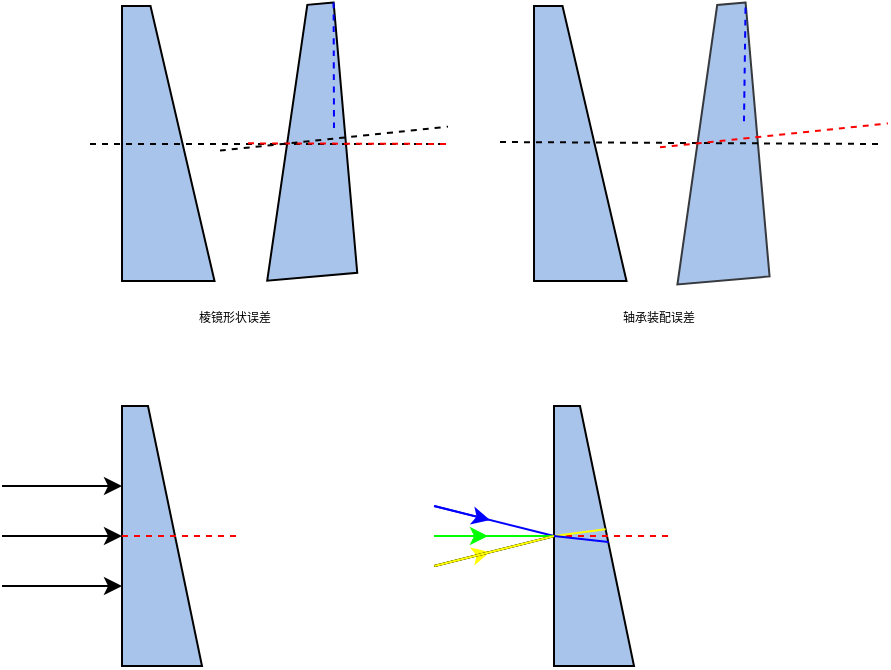 <mxfile version="20.2.7" type="github">
  <diagram id="E9MvIbREFryEpwZpblNl" name="第 1 页">
    <mxGraphModel dx="397" dy="274" grid="1" gridSize="1" guides="1" tooltips="1" connect="1" arrows="1" fold="1" page="1" pageScale="1" pageWidth="827" pageHeight="1169" math="1" shadow="0">
      <root>
        <mxCell id="0" />
        <mxCell id="1" parent="0" />
        <mxCell id="FLT7gCXpaoDRiRNvlhls-1" value="" style="shape=manualInput;whiteSpace=wrap;html=1;rotation=90;size=32;rounded=0;fillColor=#A9C4EB;" vertex="1" parent="1">
          <mxGeometry x="154.38" y="355.63" width="137.5" height="46.25" as="geometry" />
        </mxCell>
        <mxCell id="FLT7gCXpaoDRiRNvlhls-7" value="" style="shape=manualInput;whiteSpace=wrap;html=1;rotation=85;size=32;flipH=0;flipV=1;rounded=0;fillColor=#A9C4EB;" vertex="1" parent="1">
          <mxGeometry x="221.36" y="355.21" width="135.68" height="45.19" as="geometry" />
        </mxCell>
        <mxCell id="FLT7gCXpaoDRiRNvlhls-10" value="" style="endArrow=none;dashed=1;html=1;rounded=0;" edge="1" parent="1">
          <mxGeometry width="50" height="50" relative="1" as="geometry">
            <mxPoint x="184" y="379" as="sourcePoint" />
            <mxPoint x="361" y="379" as="targetPoint" />
          </mxGeometry>
        </mxCell>
        <mxCell id="FLT7gCXpaoDRiRNvlhls-18" value="" style="shape=image;html=1;verticalAlign=top;verticalLabelPosition=bottom;labelBackgroundColor=#ffffff;imageAspect=0;aspect=fixed;image=https://cdn2.iconfinder.com/data/icons/font-awesome/1792/rotate-left-128.png;rounded=0;imageBackground=none;imageBorder=none;fontColor=#000000;perimeterSpacing=0;noLabel=0;direction=east;metaEdit=0;backgroundOutline=0;" vertex="1" parent="1">
          <mxGeometry x="333.87" y="366.94" width="23.63" height="23.63" as="geometry" />
        </mxCell>
        <mxCell id="FLT7gCXpaoDRiRNvlhls-21" value="" style="shape=manualInput;whiteSpace=wrap;html=1;rotation=90;size=32;rounded=0;fillColor=#A9C4EB;" vertex="1" parent="1">
          <mxGeometry x="360.38" y="355.63" width="137.5" height="46.25" as="geometry" />
        </mxCell>
        <mxCell id="FLT7gCXpaoDRiRNvlhls-22" value="" style="shape=manualInput;whiteSpace=wrap;html=1;rotation=85;size=32;flipH=0;flipV=1;rounded=0;fillColor=#A9C4EB;strokeColor=#36393d;" vertex="1" parent="1">
          <mxGeometry x="426" y="355.63" width="137.5" height="46.25" as="geometry" />
        </mxCell>
        <mxCell id="FLT7gCXpaoDRiRNvlhls-23" value="" style="endArrow=none;dashed=1;html=1;rounded=0;" edge="1" parent="1">
          <mxGeometry width="50" height="50" relative="1" as="geometry">
            <mxPoint x="389" y="378" as="sourcePoint" />
            <mxPoint x="580" y="379" as="targetPoint" />
          </mxGeometry>
        </mxCell>
        <mxCell id="FLT7gCXpaoDRiRNvlhls-24" value="" style="shape=image;html=1;verticalAlign=top;verticalLabelPosition=bottom;labelBackgroundColor=#ffffff;imageAspect=0;aspect=fixed;image=https://cdn2.iconfinder.com/data/icons/font-awesome/1792/rotate-left-128.png;rounded=0;rotation=-5;" vertex="1" parent="1">
          <mxGeometry x="545" y="358.63" width="23.63" height="23.63" as="geometry" />
        </mxCell>
        <mxCell id="FLT7gCXpaoDRiRNvlhls-26" value="" style="endArrow=none;dashed=1;html=1;rounded=0;fontSize=12;startSize=14;endSize=14;curved=1;fillColor=#f8cecc;strokeColor=#FF0000;" edge="1" parent="1">
          <mxGeometry width="50" height="50" relative="1" as="geometry">
            <mxPoint x="469" y="380.63" as="sourcePoint" />
            <mxPoint x="583" y="368.683" as="targetPoint" />
          </mxGeometry>
        </mxCell>
        <mxCell id="FLT7gCXpaoDRiRNvlhls-28" value="" style="endArrow=none;dashed=1;html=1;rounded=0;fontSize=12;startSize=14;endSize=14;curved=1;entryX=0;entryY=0;entryDx=0;entryDy=0;strokeColor=#0000FF;" edge="1" parent="1" target="FLT7gCXpaoDRiRNvlhls-7">
          <mxGeometry width="50" height="50" relative="1" as="geometry">
            <mxPoint x="306" y="371" as="sourcePoint" />
            <mxPoint x="305" y="308" as="targetPoint" />
          </mxGeometry>
        </mxCell>
        <mxCell id="FLT7gCXpaoDRiRNvlhls-29" value="" style="endArrow=none;dashed=1;html=1;rounded=0;fontSize=12;startSize=14;endSize=14;curved=1;entryX=0;entryY=0;entryDx=0;entryDy=0;strokeColor=#0000FF;" edge="1" parent="1" target="FLT7gCXpaoDRiRNvlhls-22">
          <mxGeometry width="50" height="50" relative="1" as="geometry">
            <mxPoint x="511" y="367.63" as="sourcePoint" />
            <mxPoint x="512" y="308.63" as="targetPoint" />
          </mxGeometry>
        </mxCell>
        <mxCell id="FLT7gCXpaoDRiRNvlhls-45" value="" style="endArrow=none;dashed=1;html=1;rounded=0;strokeColor=#FF0000;" edge="1" parent="1">
          <mxGeometry width="50" height="50" relative="1" as="geometry">
            <mxPoint x="263" y="378.67" as="sourcePoint" />
            <mxPoint x="364" y="379" as="targetPoint" />
          </mxGeometry>
        </mxCell>
        <mxCell id="FLT7gCXpaoDRiRNvlhls-49" value="" style="endArrow=none;dashed=1;html=1;rounded=0;fontSize=12;startSize=14;endSize=14;curved=1;fillColor=#f8cecc;strokeColor=#000000;" edge="1" parent="1">
          <mxGeometry width="50" height="50" relative="1" as="geometry">
            <mxPoint x="249" y="382.26" as="sourcePoint" />
            <mxPoint x="363" y="370.313" as="targetPoint" />
          </mxGeometry>
        </mxCell>
        <mxCell id="FLT7gCXpaoDRiRNvlhls-50" value="棱镜形状误差" style="text;html=1;resizable=0;autosize=1;align=center;verticalAlign=middle;points=[];fillColor=none;strokeColor=none;rounded=0;fontSize=6;fontColor=#000000;fontFamily=微软雅黑;" vertex="1" parent="1">
          <mxGeometry x="211" y="453" width="90" height="26" as="geometry" />
        </mxCell>
        <mxCell id="FLT7gCXpaoDRiRNvlhls-51" value="轴承装配误差" style="text;html=1;resizable=0;autosize=1;align=center;verticalAlign=middle;points=[];fillColor=none;strokeColor=none;rounded=0;fontSize=6;fontColor=#000000;fontFamily=微软雅黑;" vertex="1" parent="1">
          <mxGeometry x="423" y="453" width="90" height="26" as="geometry" />
        </mxCell>
        <mxCell id="FLT7gCXpaoDRiRNvlhls-52" value="" style="shape=manualInput;whiteSpace=wrap;html=1;rotation=90;size=27;rounded=0;fillColor=#A9C4EB;" vertex="1" parent="1">
          <mxGeometry x="155" y="555" width="130" height="40" as="geometry" />
        </mxCell>
        <mxCell id="FLT7gCXpaoDRiRNvlhls-71" value="" style="endArrow=none;dashed=1;html=1;rounded=0;strokeColor=#FF0000;" edge="1" parent="1">
          <mxGeometry width="50" height="50" relative="1" as="geometry">
            <mxPoint x="140" y="575" as="sourcePoint" />
            <mxPoint x="260" y="575" as="targetPoint" />
          </mxGeometry>
        </mxCell>
        <mxCell id="FLT7gCXpaoDRiRNvlhls-54" value="" style="endArrow=classic;html=1;rounded=0;fontFamily=微软雅黑;fontSize=6;fontColor=#000000;startSize=14;endSize=6;strokeColor=#000000;curved=1;entryX=0.5;entryY=1;entryDx=0;entryDy=0;" edge="1" parent="1" target="FLT7gCXpaoDRiRNvlhls-52">
          <mxGeometry width="50" height="50" relative="1" as="geometry">
            <mxPoint x="140" y="575" as="sourcePoint" />
            <mxPoint x="320" y="510" as="targetPoint" />
          </mxGeometry>
        </mxCell>
        <mxCell id="FLT7gCXpaoDRiRNvlhls-56" value="" style="endArrow=classic;html=1;rounded=0;fontFamily=微软雅黑;fontSize=6;fontColor=#000000;startSize=14;endSize=6;strokeColor=#000000;curved=1;entryX=0.5;entryY=1;entryDx=0;entryDy=0;" edge="1" parent="1">
          <mxGeometry width="50" height="50" relative="1" as="geometry">
            <mxPoint x="140" y="550" as="sourcePoint" />
            <mxPoint x="200" y="550" as="targetPoint" />
          </mxGeometry>
        </mxCell>
        <mxCell id="FLT7gCXpaoDRiRNvlhls-57" value="" style="endArrow=classic;html=1;rounded=0;fontFamily=微软雅黑;fontSize=6;fontColor=#000000;startSize=14;endSize=6;strokeColor=#000000;curved=1;entryX=0.5;entryY=1;entryDx=0;entryDy=0;" edge="1" parent="1">
          <mxGeometry width="50" height="50" relative="1" as="geometry">
            <mxPoint x="140" y="600" as="sourcePoint" />
            <mxPoint x="200" y="600" as="targetPoint" />
          </mxGeometry>
        </mxCell>
        <mxCell id="FLT7gCXpaoDRiRNvlhls-66" value="" style="shape=manualInput;whiteSpace=wrap;html=1;rotation=90;size=27;rounded=0;fillColor=#A9C4EB;" vertex="1" parent="1">
          <mxGeometry x="371" y="555" width="130" height="40" as="geometry" />
        </mxCell>
        <mxCell id="FLT7gCXpaoDRiRNvlhls-72" value="" style="endArrow=classic;html=1;rounded=0;fontFamily=微软雅黑;fontSize=6;fontColor=#000000;startSize=14;endSize=6;strokeColor=#0000FF;curved=1;" edge="1" parent="1">
          <mxGeometry width="50" height="50" relative="1" as="geometry">
            <mxPoint x="356.1" y="560" as="sourcePoint" />
            <mxPoint x="384" y="567" as="targetPoint" />
          </mxGeometry>
        </mxCell>
        <mxCell id="FLT7gCXpaoDRiRNvlhls-73" value="" style="endArrow=none;html=1;rounded=0;fontFamily=微软雅黑;fontSize=6;fontColor=#000000;startSize=14;endSize=6;strokeColor=#0000FF;curved=1;exitX=0.5;exitY=1;exitDx=0;exitDy=0;" edge="1" parent="1" source="FLT7gCXpaoDRiRNvlhls-66">
          <mxGeometry width="50" height="50" relative="1" as="geometry">
            <mxPoint x="376" y="620" as="sourcePoint" />
            <mxPoint x="356" y="560" as="targetPoint" />
          </mxGeometry>
        </mxCell>
        <mxCell id="FLT7gCXpaoDRiRNvlhls-74" value="" style="endArrow=classic;html=1;rounded=0;fontFamily=微软雅黑;fontSize=6;fontColor=#000000;startSize=14;endSize=6;strokeColor=#FFFF00;curved=1;" edge="1" parent="1">
          <mxGeometry width="50" height="50" relative="1" as="geometry">
            <mxPoint x="356" y="590" as="sourcePoint" />
            <mxPoint x="384" y="583" as="targetPoint" />
          </mxGeometry>
        </mxCell>
        <mxCell id="FLT7gCXpaoDRiRNvlhls-75" value="" style="endArrow=none;html=1;rounded=0;fontFamily=微软雅黑;fontSize=6;fontColor=#000000;startSize=14;endSize=6;strokeColor=#000000;curved=1;exitX=0.5;exitY=1;exitDx=0;exitDy=0;" edge="1" parent="1">
          <mxGeometry width="50" height="50" relative="1" as="geometry">
            <mxPoint x="416.2" y="575.0" as="sourcePoint" />
            <mxPoint x="356.2" y="590" as="targetPoint" />
          </mxGeometry>
        </mxCell>
        <mxCell id="FLT7gCXpaoDRiRNvlhls-78" value="" style="endArrow=none;dashed=1;html=1;rounded=0;strokeColor=#FF0000;" edge="1" parent="1">
          <mxGeometry width="50" height="50" relative="1" as="geometry">
            <mxPoint x="356" y="574.95" as="sourcePoint" />
            <mxPoint x="476" y="574.95" as="targetPoint" />
          </mxGeometry>
        </mxCell>
        <mxCell id="FLT7gCXpaoDRiRNvlhls-76" value="" style="endArrow=none;html=1;rounded=0;fontFamily=微软雅黑;fontSize=6;fontColor=#000000;startSize=14;endSize=6;strokeColor=#00FF00;curved=1;exitX=0.5;exitY=1;exitDx=0;exitDy=0;" edge="1" parent="1" source="FLT7gCXpaoDRiRNvlhls-66">
          <mxGeometry width="50" height="50" relative="1" as="geometry">
            <mxPoint x="426" y="585" as="sourcePoint" />
            <mxPoint x="356" y="575" as="targetPoint" />
          </mxGeometry>
        </mxCell>
        <mxCell id="FLT7gCXpaoDRiRNvlhls-77" value="" style="endArrow=classic;html=1;rounded=0;fontFamily=微软雅黑;fontSize=6;fontColor=#000000;startSize=14;endSize=6;strokeColor=#00FF00;curved=1;" edge="1" parent="1">
          <mxGeometry width="50" height="50" relative="1" as="geometry">
            <mxPoint x="357.88" y="574.94" as="sourcePoint" />
            <mxPoint x="383" y="575" as="targetPoint" />
          </mxGeometry>
        </mxCell>
        <mxCell id="FLT7gCXpaoDRiRNvlhls-79" value="" style="endArrow=none;html=1;rounded=0;fontFamily=微软雅黑;fontSize=6;fontColor=#000000;startSize=14;endSize=6;strokeColor=#000000;curved=1;exitX=0.5;exitY=1;exitDx=0;exitDy=0;" edge="1" parent="1">
          <mxGeometry width="50" height="50" relative="1" as="geometry">
            <mxPoint x="416.2" y="575.0" as="sourcePoint" />
            <mxPoint x="356.2" y="590" as="targetPoint" />
          </mxGeometry>
        </mxCell>
        <mxCell id="FLT7gCXpaoDRiRNvlhls-80" value="" style="endArrow=none;html=1;rounded=0;fontFamily=微软雅黑;fontSize=6;fontColor=#000000;startSize=14;endSize=6;strokeColor=#FFFF00;curved=1;exitX=0.5;exitY=1;exitDx=0;exitDy=0;" edge="1" parent="1">
          <mxGeometry width="50" height="50" relative="1" as="geometry">
            <mxPoint x="416.2" y="575.0" as="sourcePoint" />
            <mxPoint x="356.2" y="590" as="targetPoint" />
          </mxGeometry>
        </mxCell>
        <mxCell id="FLT7gCXpaoDRiRNvlhls-81" value="" style="endArrow=none;html=1;rounded=0;fontFamily=微软雅黑;fontSize=6;fontColor=#000000;startSize=14;endSize=6;strokeColor=#FFFF00;curved=1;exitX=0.5;exitY=1;exitDx=0;exitDy=0;entryX=0.474;entryY=0.356;entryDx=0;entryDy=0;entryPerimeter=0;" edge="1" parent="1" source="FLT7gCXpaoDRiRNvlhls-66" target="FLT7gCXpaoDRiRNvlhls-66">
          <mxGeometry width="50" height="50" relative="1" as="geometry">
            <mxPoint x="453" y="582" as="sourcePoint" />
            <mxPoint x="472" y="558" as="targetPoint" />
          </mxGeometry>
        </mxCell>
        <mxCell id="FLT7gCXpaoDRiRNvlhls-82" value="" style="endArrow=none;html=1;rounded=0;fontFamily=微软雅黑;fontSize=6;fontColor=#000000;startSize=14;endSize=6;strokeColor=#0000FF;curved=1;exitX=0.523;exitY=0.318;exitDx=0;exitDy=0;entryX=0.5;entryY=1;entryDx=0;entryDy=0;exitPerimeter=0;" edge="1" parent="1" source="FLT7gCXpaoDRiRNvlhls-66" target="FLT7gCXpaoDRiRNvlhls-66">
          <mxGeometry width="50" height="50" relative="1" as="geometry">
            <mxPoint x="441.76" y="579.0" as="sourcePoint" />
            <mxPoint x="416.0" y="575.62" as="targetPoint" />
          </mxGeometry>
        </mxCell>
      </root>
    </mxGraphModel>
  </diagram>
</mxfile>
